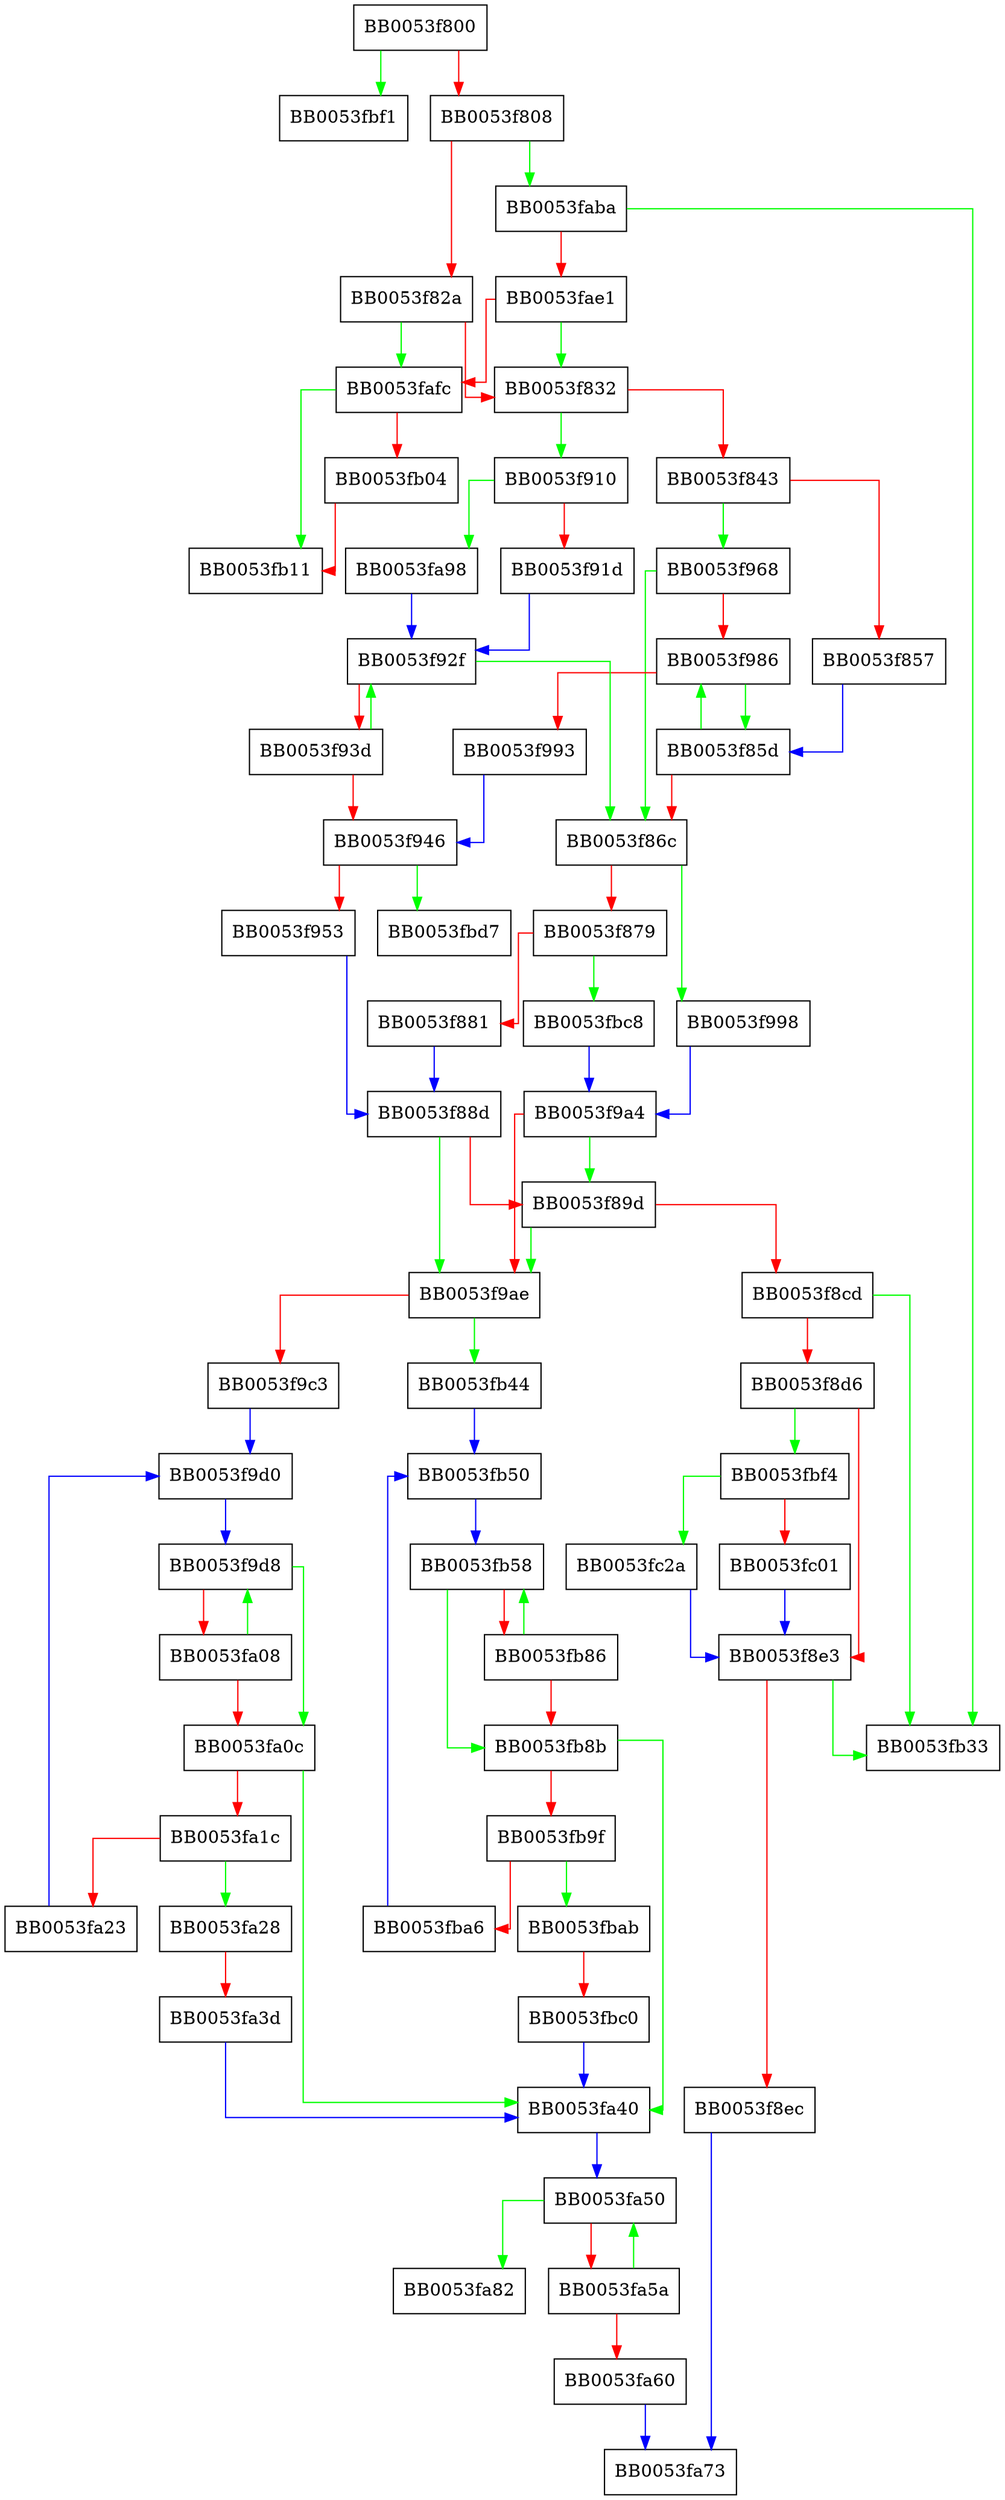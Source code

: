 digraph bin2bn {
  node [shape="box"];
  graph [splines=ortho];
  BB0053f800 -> BB0053fbf1 [color="green"];
  BB0053f800 -> BB0053f808 [color="red"];
  BB0053f808 -> BB0053faba [color="green"];
  BB0053f808 -> BB0053f82a [color="red"];
  BB0053f82a -> BB0053fafc [color="green"];
  BB0053f82a -> BB0053f832 [color="red"];
  BB0053f832 -> BB0053f910 [color="green"];
  BB0053f832 -> BB0053f843 [color="red"];
  BB0053f843 -> BB0053f968 [color="green"];
  BB0053f843 -> BB0053f857 [color="red"];
  BB0053f857 -> BB0053f85d [color="blue"];
  BB0053f85d -> BB0053f986 [color="green"];
  BB0053f85d -> BB0053f86c [color="red"];
  BB0053f86c -> BB0053f998 [color="green"];
  BB0053f86c -> BB0053f879 [color="red"];
  BB0053f879 -> BB0053fbc8 [color="green"];
  BB0053f879 -> BB0053f881 [color="red"];
  BB0053f881 -> BB0053f88d [color="blue"];
  BB0053f88d -> BB0053f9ae [color="green"];
  BB0053f88d -> BB0053f89d [color="red"];
  BB0053f89d -> BB0053f9ae [color="green"];
  BB0053f89d -> BB0053f8cd [color="red"];
  BB0053f8cd -> BB0053fb33 [color="green"];
  BB0053f8cd -> BB0053f8d6 [color="red"];
  BB0053f8d6 -> BB0053fbf4 [color="green"];
  BB0053f8d6 -> BB0053f8e3 [color="red"];
  BB0053f8e3 -> BB0053fb33 [color="green"];
  BB0053f8e3 -> BB0053f8ec [color="red"];
  BB0053f8ec -> BB0053fa73 [color="blue"];
  BB0053f910 -> BB0053fa98 [color="green"];
  BB0053f910 -> BB0053f91d [color="red"];
  BB0053f91d -> BB0053f92f [color="blue"];
  BB0053f92f -> BB0053f86c [color="green"];
  BB0053f92f -> BB0053f93d [color="red"];
  BB0053f93d -> BB0053f92f [color="green"];
  BB0053f93d -> BB0053f946 [color="red"];
  BB0053f946 -> BB0053fbd7 [color="green"];
  BB0053f946 -> BB0053f953 [color="red"];
  BB0053f953 -> BB0053f88d [color="blue"];
  BB0053f968 -> BB0053f86c [color="green"];
  BB0053f968 -> BB0053f986 [color="red"];
  BB0053f986 -> BB0053f85d [color="green"];
  BB0053f986 -> BB0053f993 [color="red"];
  BB0053f993 -> BB0053f946 [color="blue"];
  BB0053f998 -> BB0053f9a4 [color="blue"];
  BB0053f9a4 -> BB0053f89d [color="green"];
  BB0053f9a4 -> BB0053f9ae [color="red"];
  BB0053f9ae -> BB0053fb44 [color="green"];
  BB0053f9ae -> BB0053f9c3 [color="red"];
  BB0053f9c3 -> BB0053f9d0 [color="blue"];
  BB0053f9d0 -> BB0053f9d8 [color="blue"];
  BB0053f9d8 -> BB0053fa0c [color="green"];
  BB0053f9d8 -> BB0053fa08 [color="red"];
  BB0053fa08 -> BB0053f9d8 [color="green"];
  BB0053fa08 -> BB0053fa0c [color="red"];
  BB0053fa0c -> BB0053fa40 [color="green"];
  BB0053fa0c -> BB0053fa1c [color="red"];
  BB0053fa1c -> BB0053fa28 [color="green"];
  BB0053fa1c -> BB0053fa23 [color="red"];
  BB0053fa23 -> BB0053f9d0 [color="blue"];
  BB0053fa28 -> BB0053fa3d [color="red"];
  BB0053fa3d -> BB0053fa40 [color="blue"];
  BB0053fa40 -> BB0053fa50 [color="blue"];
  BB0053fa50 -> BB0053fa82 [color="green"];
  BB0053fa50 -> BB0053fa5a [color="red"];
  BB0053fa5a -> BB0053fa50 [color="green"];
  BB0053fa5a -> BB0053fa60 [color="red"];
  BB0053fa60 -> BB0053fa73 [color="blue"];
  BB0053fa98 -> BB0053f92f [color="blue"];
  BB0053faba -> BB0053fb33 [color="green"];
  BB0053faba -> BB0053fae1 [color="red"];
  BB0053fae1 -> BB0053f832 [color="green"];
  BB0053fae1 -> BB0053fafc [color="red"];
  BB0053fafc -> BB0053fb11 [color="green"];
  BB0053fafc -> BB0053fb04 [color="red"];
  BB0053fb04 -> BB0053fb11 [color="red"];
  BB0053fb44 -> BB0053fb50 [color="blue"];
  BB0053fb50 -> BB0053fb58 [color="blue"];
  BB0053fb58 -> BB0053fb8b [color="green"];
  BB0053fb58 -> BB0053fb86 [color="red"];
  BB0053fb86 -> BB0053fb58 [color="green"];
  BB0053fb86 -> BB0053fb8b [color="red"];
  BB0053fb8b -> BB0053fa40 [color="green"];
  BB0053fb8b -> BB0053fb9f [color="red"];
  BB0053fb9f -> BB0053fbab [color="green"];
  BB0053fb9f -> BB0053fba6 [color="red"];
  BB0053fba6 -> BB0053fb50 [color="blue"];
  BB0053fbab -> BB0053fbc0 [color="red"];
  BB0053fbc0 -> BB0053fa40 [color="blue"];
  BB0053fbc8 -> BB0053f9a4 [color="blue"];
  BB0053fbf4 -> BB0053fc2a [color="green"];
  BB0053fbf4 -> BB0053fc01 [color="red"];
  BB0053fc01 -> BB0053f8e3 [color="blue"];
  BB0053fc2a -> BB0053f8e3 [color="blue"];
}